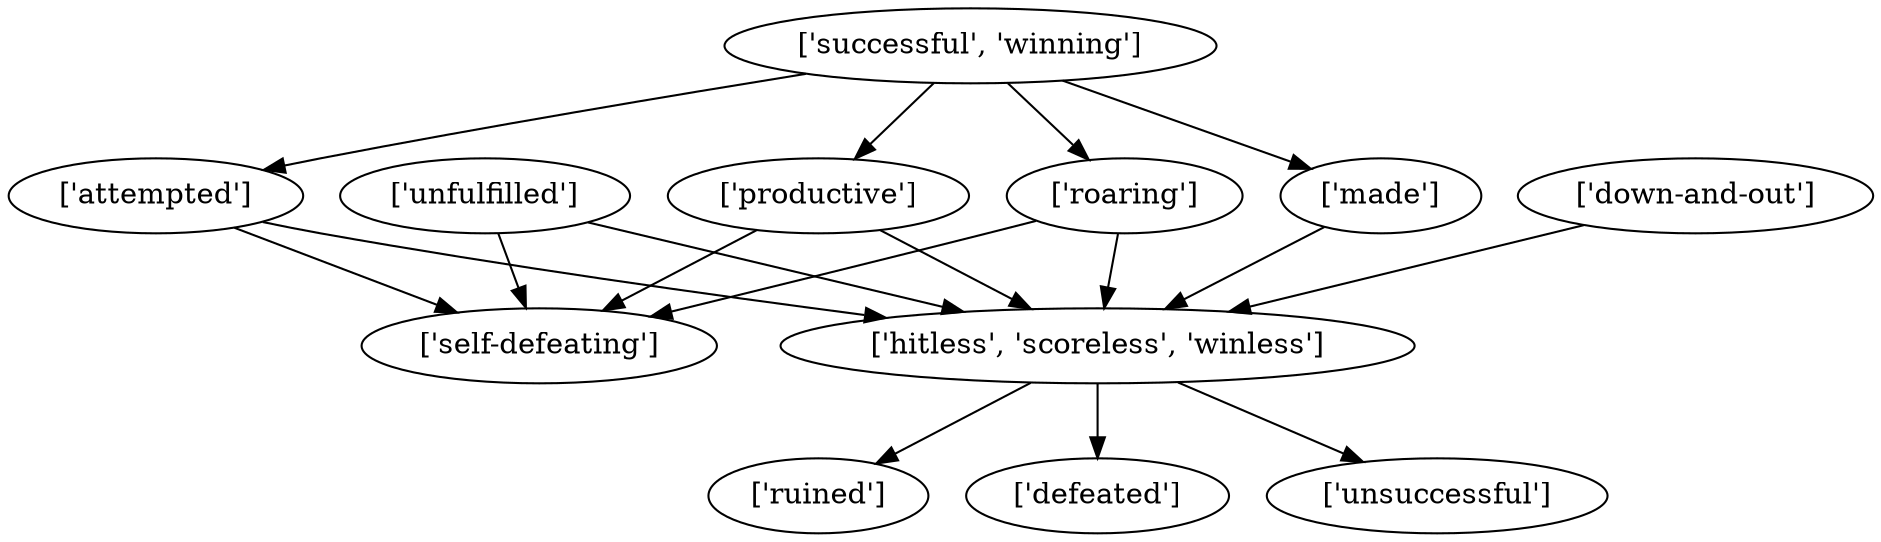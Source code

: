 strict digraph  {
	"['down-and-out']" -> "['hitless', 'scoreless', 'winless']";
	"['hitless', 'scoreless', 'winless']" -> "['ruined']";
	"['hitless', 'scoreless', 'winless']" -> "['defeated']";
	"['hitless', 'scoreless', 'winless']" -> "['unsuccessful']";
	"['unfulfilled']" -> "['hitless', 'scoreless', 'winless']";
	"['unfulfilled']" -> "['self-defeating']";
	"['productive']" -> "['hitless', 'scoreless', 'winless']";
	"['productive']" -> "['self-defeating']";
	"['roaring']" -> "['hitless', 'scoreless', 'winless']";
	"['roaring']" -> "['self-defeating']";
	"['successful', 'winning']" -> "['productive']";
	"['successful', 'winning']" -> "['roaring']";
	"['successful', 'winning']" -> "['attempted']";
	"['successful', 'winning']" -> "['made']";
	"['attempted']" -> "['hitless', 'scoreless', 'winless']";
	"['attempted']" -> "['self-defeating']";
	"['made']" -> "['hitless', 'scoreless', 'winless']";
}
